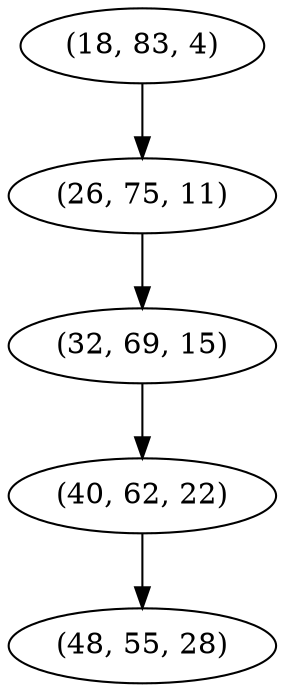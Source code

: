 digraph tree {
    "(18, 83, 4)";
    "(26, 75, 11)";
    "(32, 69, 15)";
    "(40, 62, 22)";
    "(48, 55, 28)";
    "(18, 83, 4)" -> "(26, 75, 11)";
    "(26, 75, 11)" -> "(32, 69, 15)";
    "(32, 69, 15)" -> "(40, 62, 22)";
    "(40, 62, 22)" -> "(48, 55, 28)";
}
